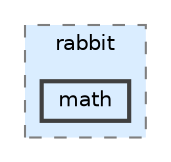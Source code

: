 digraph "C:/Users/thecy/Development/Libraries/rabbit/include/rabbit/math"
{
 // LATEX_PDF_SIZE
  bgcolor="transparent";
  edge [fontname=Helvetica,fontsize=10,labelfontname=Helvetica,labelfontsize=10];
  node [fontname=Helvetica,fontsize=10,shape=box,height=0.2,width=0.4];
  compound=true
  subgraph clusterdir_c4dc8b4a447c210691c516bd52d2ecf6 {
    graph [ bgcolor="#daedff", pencolor="grey50", label="rabbit", fontname=Helvetica,fontsize=10 style="filled,dashed", URL="dir_c4dc8b4a447c210691c516bd52d2ecf6.html",tooltip=""]
  dir_a28f47841c87058a1d6f9e23273ddd95 [label="math", fillcolor="#daedff", color="grey25", style="filled,bold", URL="dir_a28f47841c87058a1d6f9e23273ddd95.html",tooltip=""];
  }
}
